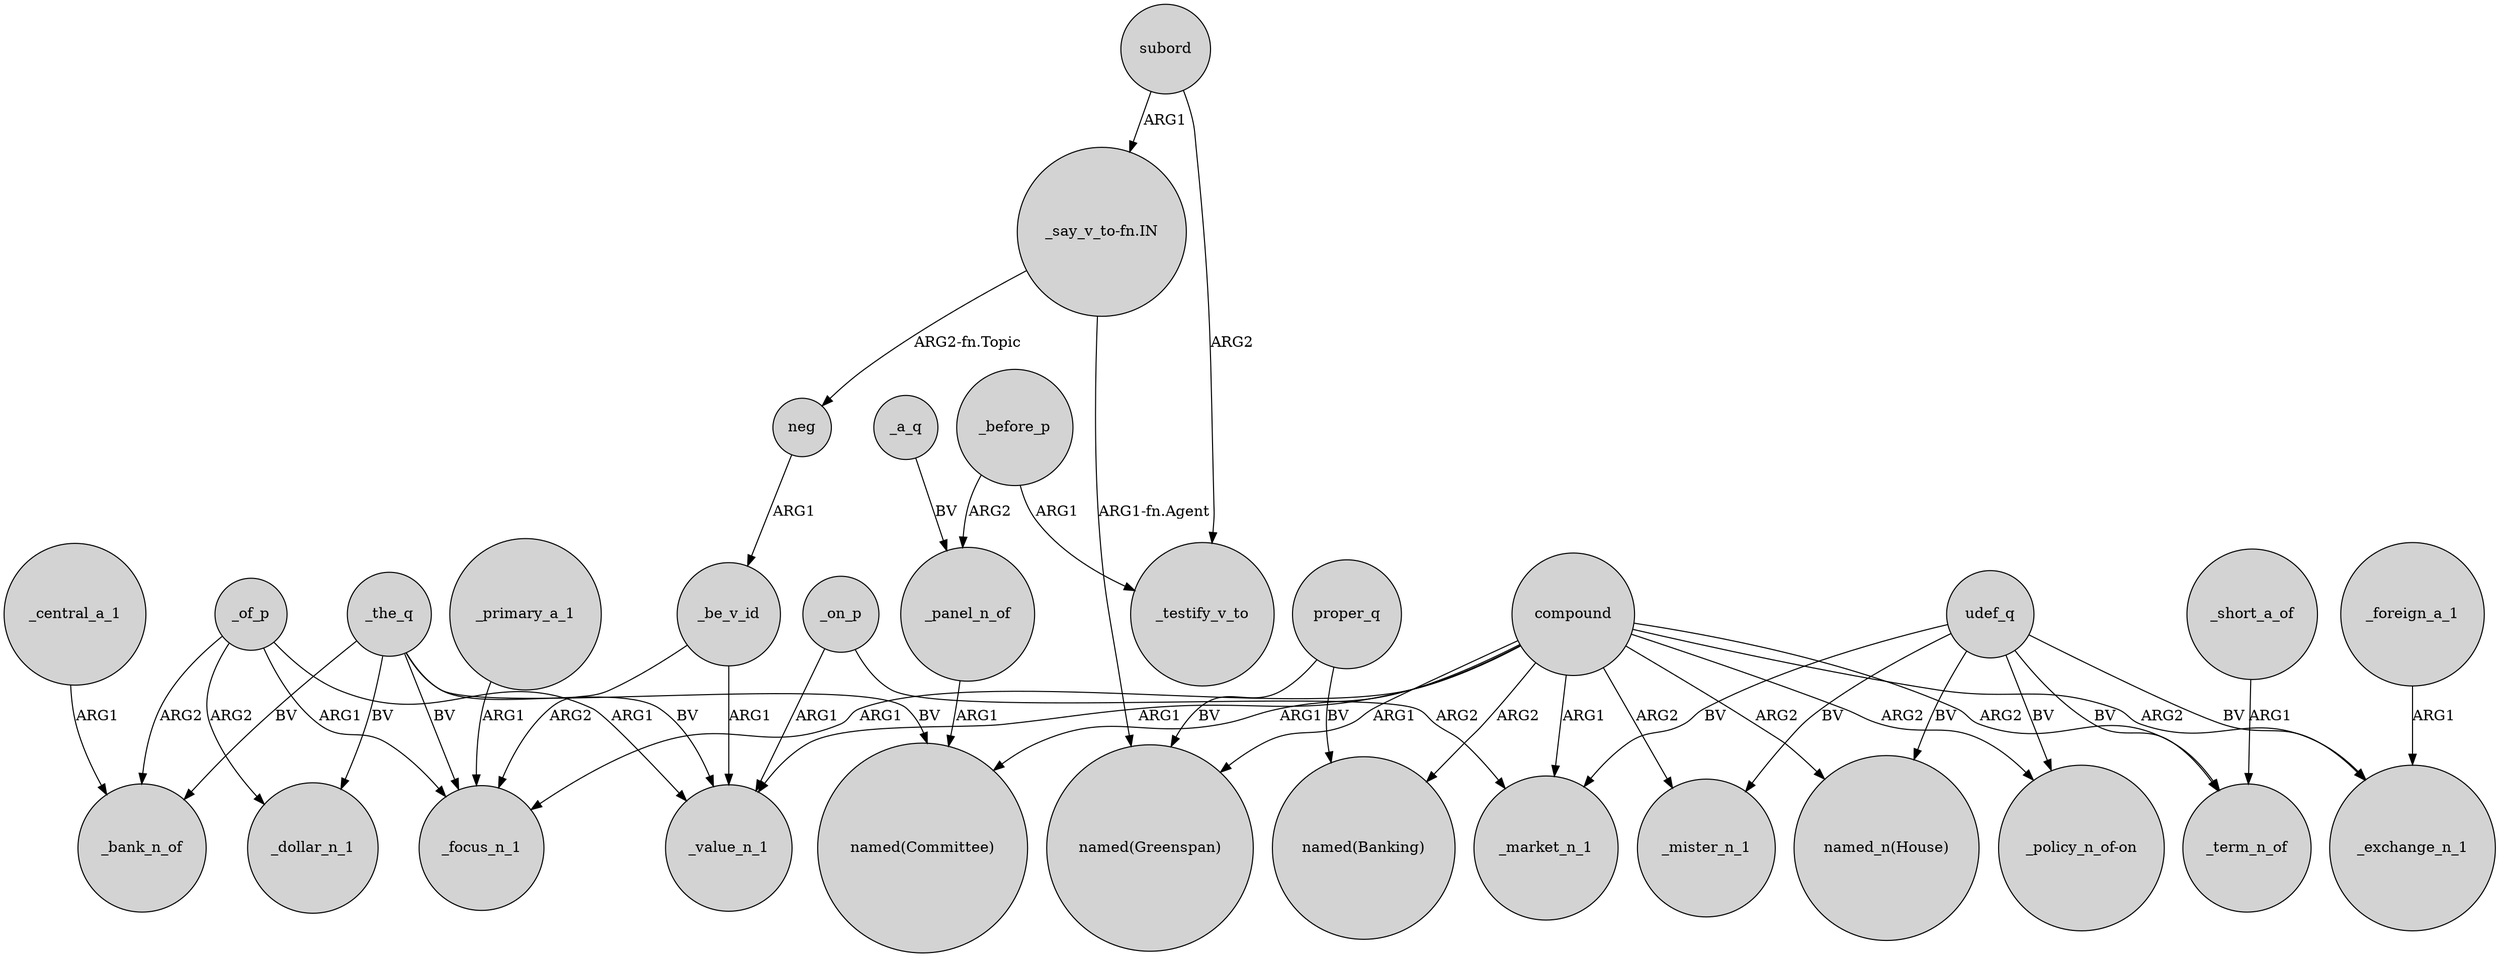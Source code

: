 digraph {
	node [shape=circle style=filled]
	udef_q -> "named_n(House)" [label=BV]
	_on_p -> _value_n_1 [label=ARG1]
	_the_q -> _focus_n_1 [label=BV]
	compound -> _focus_n_1 [label=ARG1]
	_of_p -> _focus_n_1 [label=ARG1]
	proper_q -> "named(Greenspan)" [label=BV]
	compound -> _term_n_of [label=ARG2]
	proper_q -> "named(Banking)" [label=BV]
	_before_p -> _panel_n_of [label=ARG2]
	_foreign_a_1 -> _exchange_n_1 [label=ARG1]
	compound -> _mister_n_1 [label=ARG2]
	compound -> "_policy_n_of-on" [label=ARG2]
	_short_a_of -> _term_n_of [label=ARG1]
	_of_p -> _value_n_1 [label=ARG1]
	udef_q -> _mister_n_1 [label=BV]
	_the_q -> _dollar_n_1 [label=BV]
	_on_p -> _market_n_1 [label=ARG2]
	subord -> "_say_v_to-fn.IN" [label=ARG1]
	udef_q -> _market_n_1 [label=BV]
	udef_q -> "_policy_n_of-on" [label=BV]
	compound -> _exchange_n_1 [label=ARG2]
	_before_p -> _testify_v_to [label=ARG1]
	_the_q -> _bank_n_of [label=BV]
	"_say_v_to-fn.IN" -> "named(Greenspan)" [label="ARG1-fn.Agent"]
	_central_a_1 -> _bank_n_of [label=ARG1]
	compound -> "named(Greenspan)" [label=ARG1]
	udef_q -> _term_n_of [label=BV]
	_of_p -> _bank_n_of [label=ARG2]
	_a_q -> _panel_n_of [label=BV]
	_the_q -> _value_n_1 [label=BV]
	compound -> "named_n(House)" [label=ARG2]
	compound -> "named(Committee)" [label=ARG1]
	compound -> "named(Banking)" [label=ARG2]
	"_say_v_to-fn.IN" -> neg [label="ARG2-fn.Topic"]
	neg -> _be_v_id [label=ARG1]
	_panel_n_of -> "named(Committee)" [label=ARG1]
	_be_v_id -> _value_n_1 [label=ARG1]
	_of_p -> _dollar_n_1 [label=ARG2]
	_primary_a_1 -> _focus_n_1 [label=ARG1]
	compound -> _market_n_1 [label=ARG1]
	_the_q -> "named(Committee)" [label=BV]
	udef_q -> _exchange_n_1 [label=BV]
	_be_v_id -> _focus_n_1 [label=ARG2]
	compound -> _value_n_1 [label=ARG1]
	subord -> _testify_v_to [label=ARG2]
}
